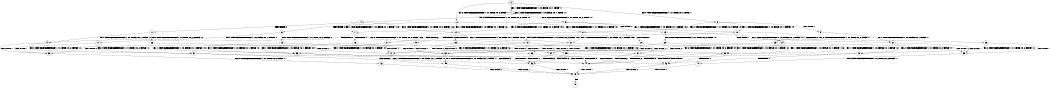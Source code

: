 digraph BCG {
size = "7, 10.5";
center = TRUE;
node [shape = circle];
0 [peripheries = 2];
0 -> 1 [label = "EX !1 !ATOMIC_EXCH_BRANCH (1, +0, FALSE, +0, 1, TRUE) !::"];
0 -> 2 [label = "EX !2 !ATOMIC_EXCH_BRANCH (1, +1, TRUE, +0, 2, TRUE) !::"];
0 -> 3 [label = "EX !0 !ATOMIC_EXCH_BRANCH (1, +1, TRUE, +0, 2, TRUE) !::"];
1 -> 4 [label = "EX !2 !ATOMIC_EXCH_BRANCH (1, +1, TRUE, +0, 2, TRUE) !:1:"];
1 -> 5 [label = "EX !0 !ATOMIC_EXCH_BRANCH (1, +1, TRUE, +0, 2, TRUE) !:1:"];
1 -> 1 [label = "EX !1 !ATOMIC_EXCH_BRANCH (1, +0, FALSE, +0, 1, TRUE) !:1:"];
2 -> 6 [label = "TERMINATE !2"];
2 -> 7 [label = "EX !1 !ATOMIC_EXCH_BRANCH (1, +0, FALSE, +0, 1, FALSE) !:2:"];
2 -> 8 [label = "EX !0 !ATOMIC_EXCH_BRANCH (1, +1, TRUE, +0, 2, FALSE) !:2:"];
3 -> 9 [label = "TERMINATE !0"];
3 -> 10 [label = "EX !1 !ATOMIC_EXCH_BRANCH (1, +0, FALSE, +0, 1, FALSE) !:0:"];
3 -> 8 [label = "EX !2 !ATOMIC_EXCH_BRANCH (1, +1, TRUE, +0, 2, FALSE) !:0:"];
4 -> 11 [label = "TERMINATE !2"];
4 -> 12 [label = "EX !0 !ATOMIC_EXCH_BRANCH (1, +1, TRUE, +0, 2, FALSE) !:1:2:"];
4 -> 7 [label = "EX !1 !ATOMIC_EXCH_BRANCH (1, +0, FALSE, +0, 1, FALSE) !:1:2:"];
5 -> 13 [label = "TERMINATE !0"];
5 -> 12 [label = "EX !2 !ATOMIC_EXCH_BRANCH (1, +1, TRUE, +0, 2, FALSE) !:0:1:"];
5 -> 10 [label = "EX !1 !ATOMIC_EXCH_BRANCH (1, +0, FALSE, +0, 1, FALSE) !:0:1:"];
6 -> 14 [label = "EX !1 !ATOMIC_EXCH_BRANCH (1, +0, FALSE, +0, 1, FALSE) !::"];
6 -> 15 [label = "EX !0 !ATOMIC_EXCH_BRANCH (1, +1, TRUE, +0, 2, FALSE) !::"];
7 -> 16 [label = "TERMINATE !1"];
7 -> 17 [label = "TERMINATE !2"];
7 -> 18 [label = "EX !0 !ATOMIC_EXCH_BRANCH (1, +1, TRUE, +0, 2, FALSE) !:1:2:"];
8 -> 19 [label = "TERMINATE !2"];
8 -> 20 [label = "TERMINATE !0"];
8 -> 21 [label = "EX !1 !ATOMIC_EXCH_BRANCH (1, +0, FALSE, +0, 1, FALSE) !:0:2:"];
9 -> 22 [label = "EX !1 !ATOMIC_EXCH_BRANCH (1, +0, FALSE, +0, 1, FALSE) !::"];
9 -> 23 [label = "EX !2 !ATOMIC_EXCH_BRANCH (1, +1, TRUE, +0, 2, FALSE) !::"];
10 -> 24 [label = "TERMINATE !1"];
10 -> 25 [label = "TERMINATE !0"];
10 -> 18 [label = "EX !2 !ATOMIC_EXCH_BRANCH (1, +1, TRUE, +0, 2, FALSE) !:0:1:"];
11 -> 14 [label = "EX !1 !ATOMIC_EXCH_BRANCH (1, +0, FALSE, +0, 1, FALSE) !:1:"];
11 -> 26 [label = "EX !0 !ATOMIC_EXCH_BRANCH (1, +1, TRUE, +0, 2, FALSE) !:1:"];
12 -> 27 [label = "TERMINATE !2"];
12 -> 28 [label = "TERMINATE !0"];
12 -> 21 [label = "EX !1 !ATOMIC_EXCH_BRANCH (1, +0, FALSE, +0, 1, FALSE) !:0:1:2:"];
13 -> 22 [label = "EX !1 !ATOMIC_EXCH_BRANCH (1, +0, FALSE, +0, 1, FALSE) !:1:"];
13 -> 29 [label = "EX !2 !ATOMIC_EXCH_BRANCH (1, +1, TRUE, +0, 2, FALSE) !:1:"];
14 -> 30 [label = "TERMINATE !1"];
14 -> 31 [label = "EX !0 !ATOMIC_EXCH_BRANCH (1, +1, TRUE, +0, 2, FALSE) !:1:"];
15 -> 32 [label = "TERMINATE !0"];
15 -> 33 [label = "EX !1 !ATOMIC_EXCH_BRANCH (1, +0, FALSE, +0, 1, FALSE) !:0:"];
16 -> 30 [label = "TERMINATE !2"];
16 -> 34 [label = "EX !0 !ATOMIC_EXCH_BRANCH (1, +1, TRUE, +0, 2, FALSE) !:2:"];
17 -> 30 [label = "TERMINATE !1"];
17 -> 31 [label = "EX !0 !ATOMIC_EXCH_BRANCH (1, +1, TRUE, +0, 2, FALSE) !:1:"];
18 -> 35 [label = "TERMINATE !1"];
18 -> 36 [label = "TERMINATE !2"];
18 -> 37 [label = "TERMINATE !0"];
19 -> 32 [label = "TERMINATE !0"];
19 -> 33 [label = "EX !1 !ATOMIC_EXCH_BRANCH (1, +0, FALSE, +0, 1, FALSE) !:0:"];
20 -> 32 [label = "TERMINATE !2"];
20 -> 38 [label = "EX !1 !ATOMIC_EXCH_BRANCH (1, +0, FALSE, +0, 1, FALSE) !:2:"];
21 -> 35 [label = "TERMINATE !1"];
21 -> 36 [label = "TERMINATE !2"];
21 -> 37 [label = "TERMINATE !0"];
22 -> 39 [label = "TERMINATE !1"];
22 -> 40 [label = "EX !2 !ATOMIC_EXCH_BRANCH (1, +1, TRUE, +0, 2, FALSE) !:1:"];
23 -> 32 [label = "TERMINATE !2"];
23 -> 38 [label = "EX !1 !ATOMIC_EXCH_BRANCH (1, +0, FALSE, +0, 1, FALSE) !:2:"];
24 -> 39 [label = "TERMINATE !0"];
24 -> 34 [label = "EX !2 !ATOMIC_EXCH_BRANCH (1, +1, TRUE, +0, 2, FALSE) !:0:"];
25 -> 39 [label = "TERMINATE !1"];
25 -> 40 [label = "EX !2 !ATOMIC_EXCH_BRANCH (1, +1, TRUE, +0, 2, FALSE) !:1:"];
26 -> 41 [label = "TERMINATE !0"];
26 -> 33 [label = "EX !1 !ATOMIC_EXCH_BRANCH (1, +0, FALSE, +0, 1, FALSE) !:0:1:"];
27 -> 33 [label = "EX !1 !ATOMIC_EXCH_BRANCH (1, +0, FALSE, +0, 1, FALSE) !:0:1:"];
27 -> 41 [label = "TERMINATE !0"];
28 -> 38 [label = "EX !1 !ATOMIC_EXCH_BRANCH (1, +0, FALSE, +0, 1, FALSE) !:1:2:"];
28 -> 41 [label = "TERMINATE !2"];
29 -> 41 [label = "TERMINATE !2"];
29 -> 38 [label = "EX !1 !ATOMIC_EXCH_BRANCH (1, +0, FALSE, +0, 1, FALSE) !:1:2:"];
30 -> 42 [label = "EX !0 !ATOMIC_EXCH_BRANCH (1, +1, TRUE, +0, 2, FALSE) !::"];
31 -> 43 [label = "TERMINATE !1"];
31 -> 44 [label = "TERMINATE !0"];
32 -> 45 [label = "EX !1 !ATOMIC_EXCH_BRANCH (1, +0, FALSE, +0, 1, FALSE) !::"];
33 -> 43 [label = "TERMINATE !1"];
33 -> 44 [label = "TERMINATE !0"];
34 -> 43 [label = "TERMINATE !2"];
34 -> 46 [label = "TERMINATE !0"];
35 -> 43 [label = "TERMINATE !2"];
35 -> 46 [label = "TERMINATE !0"];
36 -> 43 [label = "TERMINATE !1"];
36 -> 44 [label = "TERMINATE !0"];
37 -> 46 [label = "TERMINATE !1"];
37 -> 44 [label = "TERMINATE !2"];
38 -> 46 [label = "TERMINATE !1"];
38 -> 44 [label = "TERMINATE !2"];
39 -> 47 [label = "EX !2 !ATOMIC_EXCH_BRANCH (1, +1, TRUE, +0, 2, FALSE) !::"];
40 -> 46 [label = "TERMINATE !1"];
40 -> 44 [label = "TERMINATE !2"];
41 -> 45 [label = "EX !1 !ATOMIC_EXCH_BRANCH (1, +0, FALSE, +0, 1, FALSE) !:1:"];
42 -> 48 [label = "TERMINATE !0"];
43 -> 48 [label = "TERMINATE !0"];
44 -> 48 [label = "TERMINATE !1"];
45 -> 48 [label = "TERMINATE !1"];
46 -> 48 [label = "TERMINATE !2"];
47 -> 48 [label = "TERMINATE !2"];
48 -> 49 [label = "exit"];
}
